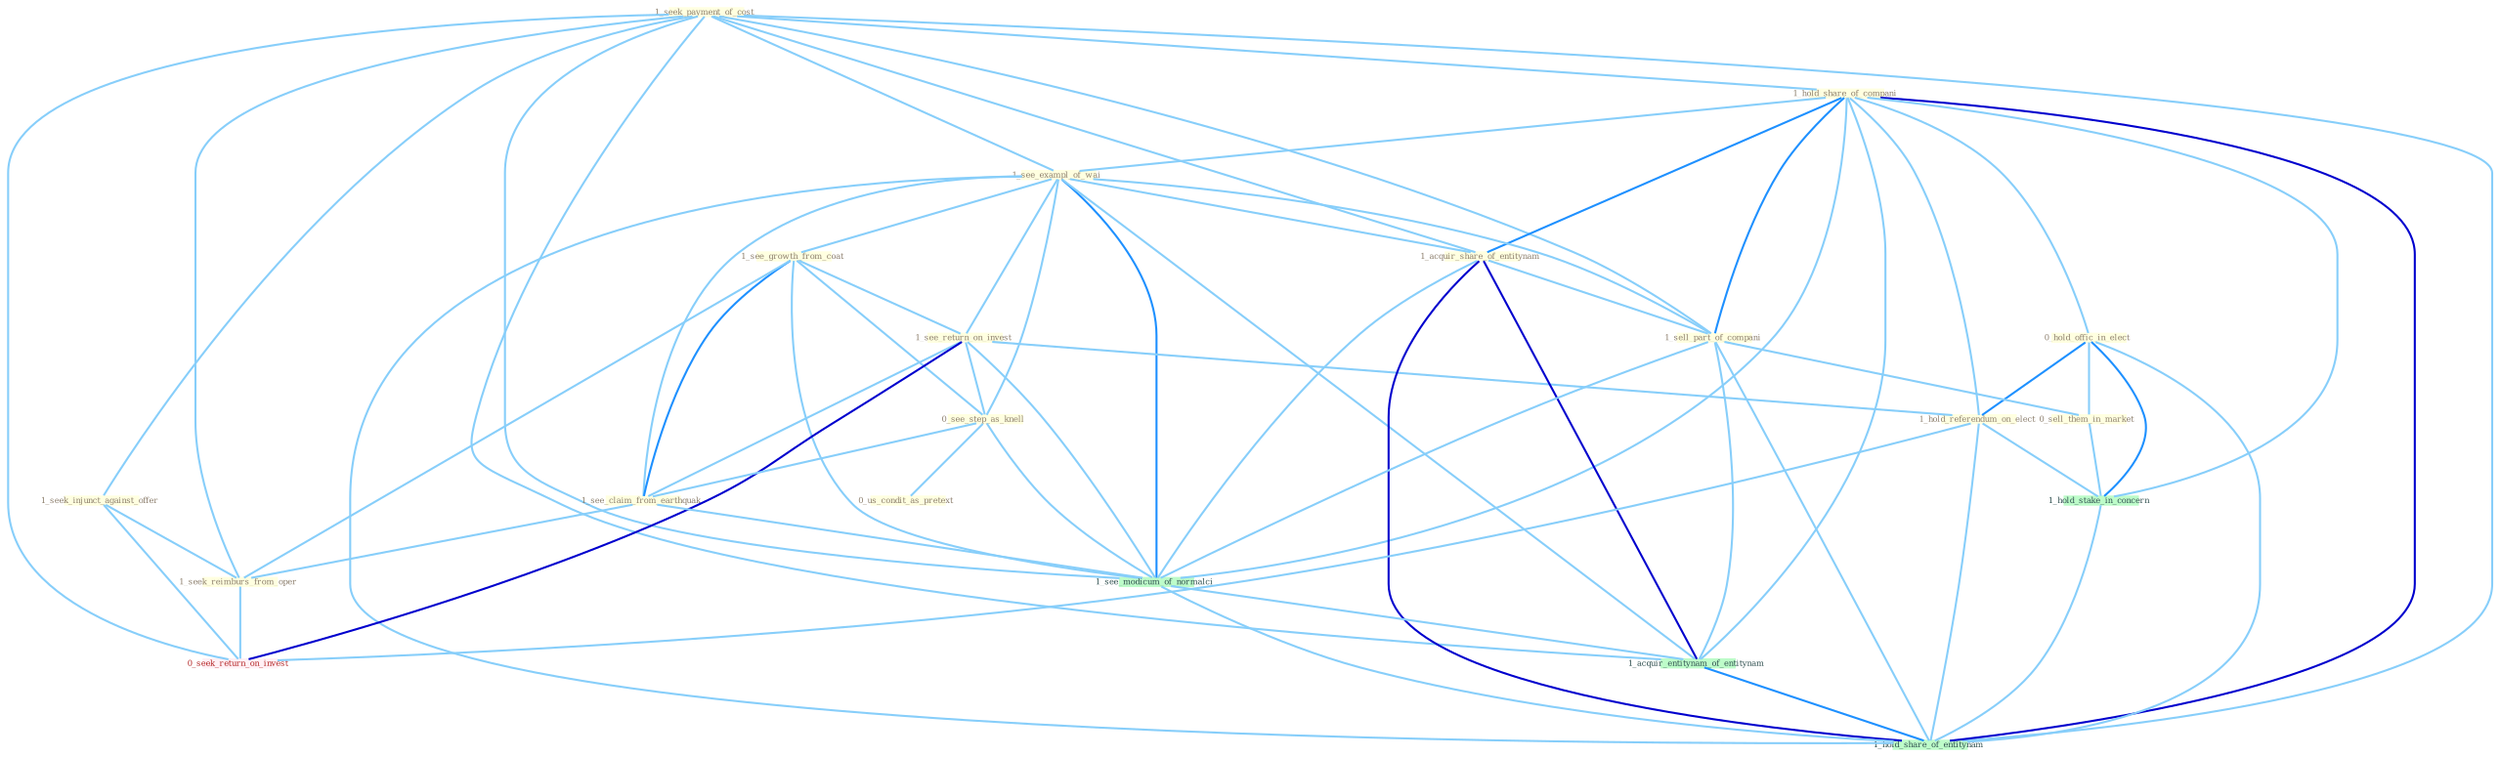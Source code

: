 Graph G{ 
    node
    [shape=polygon,style=filled,width=.5,height=.06,color="#BDFCC9",fixedsize=true,fontsize=4,
    fontcolor="#2f4f4f"];
    {node
    [color="#ffffe0", fontcolor="#8b7d6b"] "1_seek_payment_of_cost " "1_hold_share_of_compani " "1_see_exampl_of_wai " "1_see_growth_from_coat " "1_see_return_on_invest " "0_see_step_as_knell " "1_see_claim_from_earthquak " "1_seek_injunct_against_offer " "1_acquir_share_of_entitynam " "0_hold_offic_in_elect " "0_us_condit_as_pretext " "1_sell_part_of_compani " "1_hold_referendum_on_elect " "1_seek_reimburs_from_oper " "0_sell_them_in_market "}
{node [color="#fff0f5", fontcolor="#b22222"] "0_seek_return_on_invest "}
edge [color="#B0E2FF"];

	"1_seek_payment_of_cost " -- "1_hold_share_of_compani " [w="1", color="#87cefa" ];
	"1_seek_payment_of_cost " -- "1_see_exampl_of_wai " [w="1", color="#87cefa" ];
	"1_seek_payment_of_cost " -- "1_seek_injunct_against_offer " [w="1", color="#87cefa" ];
	"1_seek_payment_of_cost " -- "1_acquir_share_of_entitynam " [w="1", color="#87cefa" ];
	"1_seek_payment_of_cost " -- "1_sell_part_of_compani " [w="1", color="#87cefa" ];
	"1_seek_payment_of_cost " -- "1_seek_reimburs_from_oper " [w="1", color="#87cefa" ];
	"1_seek_payment_of_cost " -- "0_seek_return_on_invest " [w="1", color="#87cefa" ];
	"1_seek_payment_of_cost " -- "1_see_modicum_of_normalci " [w="1", color="#87cefa" ];
	"1_seek_payment_of_cost " -- "1_acquir_entitynam_of_entitynam " [w="1", color="#87cefa" ];
	"1_seek_payment_of_cost " -- "1_hold_share_of_entitynam " [w="1", color="#87cefa" ];
	"1_hold_share_of_compani " -- "1_see_exampl_of_wai " [w="1", color="#87cefa" ];
	"1_hold_share_of_compani " -- "1_acquir_share_of_entitynam " [w="2", color="#1e90ff" , len=0.8];
	"1_hold_share_of_compani " -- "0_hold_offic_in_elect " [w="1", color="#87cefa" ];
	"1_hold_share_of_compani " -- "1_sell_part_of_compani " [w="2", color="#1e90ff" , len=0.8];
	"1_hold_share_of_compani " -- "1_hold_referendum_on_elect " [w="1", color="#87cefa" ];
	"1_hold_share_of_compani " -- "1_hold_stake_in_concern " [w="1", color="#87cefa" ];
	"1_hold_share_of_compani " -- "1_see_modicum_of_normalci " [w="1", color="#87cefa" ];
	"1_hold_share_of_compani " -- "1_acquir_entitynam_of_entitynam " [w="1", color="#87cefa" ];
	"1_hold_share_of_compani " -- "1_hold_share_of_entitynam " [w="3", color="#0000cd" , len=0.6];
	"1_see_exampl_of_wai " -- "1_see_growth_from_coat " [w="1", color="#87cefa" ];
	"1_see_exampl_of_wai " -- "1_see_return_on_invest " [w="1", color="#87cefa" ];
	"1_see_exampl_of_wai " -- "0_see_step_as_knell " [w="1", color="#87cefa" ];
	"1_see_exampl_of_wai " -- "1_see_claim_from_earthquak " [w="1", color="#87cefa" ];
	"1_see_exampl_of_wai " -- "1_acquir_share_of_entitynam " [w="1", color="#87cefa" ];
	"1_see_exampl_of_wai " -- "1_sell_part_of_compani " [w="1", color="#87cefa" ];
	"1_see_exampl_of_wai " -- "1_see_modicum_of_normalci " [w="2", color="#1e90ff" , len=0.8];
	"1_see_exampl_of_wai " -- "1_acquir_entitynam_of_entitynam " [w="1", color="#87cefa" ];
	"1_see_exampl_of_wai " -- "1_hold_share_of_entitynam " [w="1", color="#87cefa" ];
	"1_see_growth_from_coat " -- "1_see_return_on_invest " [w="1", color="#87cefa" ];
	"1_see_growth_from_coat " -- "0_see_step_as_knell " [w="1", color="#87cefa" ];
	"1_see_growth_from_coat " -- "1_see_claim_from_earthquak " [w="2", color="#1e90ff" , len=0.8];
	"1_see_growth_from_coat " -- "1_seek_reimburs_from_oper " [w="1", color="#87cefa" ];
	"1_see_growth_from_coat " -- "1_see_modicum_of_normalci " [w="1", color="#87cefa" ];
	"1_see_return_on_invest " -- "0_see_step_as_knell " [w="1", color="#87cefa" ];
	"1_see_return_on_invest " -- "1_see_claim_from_earthquak " [w="1", color="#87cefa" ];
	"1_see_return_on_invest " -- "1_hold_referendum_on_elect " [w="1", color="#87cefa" ];
	"1_see_return_on_invest " -- "0_seek_return_on_invest " [w="3", color="#0000cd" , len=0.6];
	"1_see_return_on_invest " -- "1_see_modicum_of_normalci " [w="1", color="#87cefa" ];
	"0_see_step_as_knell " -- "1_see_claim_from_earthquak " [w="1", color="#87cefa" ];
	"0_see_step_as_knell " -- "0_us_condit_as_pretext " [w="1", color="#87cefa" ];
	"0_see_step_as_knell " -- "1_see_modicum_of_normalci " [w="1", color="#87cefa" ];
	"1_see_claim_from_earthquak " -- "1_seek_reimburs_from_oper " [w="1", color="#87cefa" ];
	"1_see_claim_from_earthquak " -- "1_see_modicum_of_normalci " [w="1", color="#87cefa" ];
	"1_seek_injunct_against_offer " -- "1_seek_reimburs_from_oper " [w="1", color="#87cefa" ];
	"1_seek_injunct_against_offer " -- "0_seek_return_on_invest " [w="1", color="#87cefa" ];
	"1_acquir_share_of_entitynam " -- "1_sell_part_of_compani " [w="1", color="#87cefa" ];
	"1_acquir_share_of_entitynam " -- "1_see_modicum_of_normalci " [w="1", color="#87cefa" ];
	"1_acquir_share_of_entitynam " -- "1_acquir_entitynam_of_entitynam " [w="3", color="#0000cd" , len=0.6];
	"1_acquir_share_of_entitynam " -- "1_hold_share_of_entitynam " [w="3", color="#0000cd" , len=0.6];
	"0_hold_offic_in_elect " -- "1_hold_referendum_on_elect " [w="2", color="#1e90ff" , len=0.8];
	"0_hold_offic_in_elect " -- "0_sell_them_in_market " [w="1", color="#87cefa" ];
	"0_hold_offic_in_elect " -- "1_hold_stake_in_concern " [w="2", color="#1e90ff" , len=0.8];
	"0_hold_offic_in_elect " -- "1_hold_share_of_entitynam " [w="1", color="#87cefa" ];
	"1_sell_part_of_compani " -- "0_sell_them_in_market " [w="1", color="#87cefa" ];
	"1_sell_part_of_compani " -- "1_see_modicum_of_normalci " [w="1", color="#87cefa" ];
	"1_sell_part_of_compani " -- "1_acquir_entitynam_of_entitynam " [w="1", color="#87cefa" ];
	"1_sell_part_of_compani " -- "1_hold_share_of_entitynam " [w="1", color="#87cefa" ];
	"1_hold_referendum_on_elect " -- "1_hold_stake_in_concern " [w="1", color="#87cefa" ];
	"1_hold_referendum_on_elect " -- "0_seek_return_on_invest " [w="1", color="#87cefa" ];
	"1_hold_referendum_on_elect " -- "1_hold_share_of_entitynam " [w="1", color="#87cefa" ];
	"1_seek_reimburs_from_oper " -- "0_seek_return_on_invest " [w="1", color="#87cefa" ];
	"0_sell_them_in_market " -- "1_hold_stake_in_concern " [w="1", color="#87cefa" ];
	"1_hold_stake_in_concern " -- "1_hold_share_of_entitynam " [w="1", color="#87cefa" ];
	"1_see_modicum_of_normalci " -- "1_acquir_entitynam_of_entitynam " [w="1", color="#87cefa" ];
	"1_see_modicum_of_normalci " -- "1_hold_share_of_entitynam " [w="1", color="#87cefa" ];
	"1_acquir_entitynam_of_entitynam " -- "1_hold_share_of_entitynam " [w="2", color="#1e90ff" , len=0.8];
}